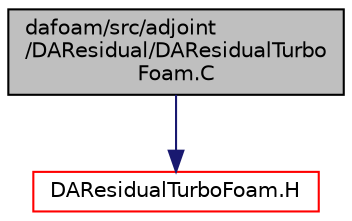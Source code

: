 digraph "dafoam/src/adjoint/DAResidual/DAResidualTurboFoam.C"
{
  bgcolor="transparent";
  edge [fontname="Helvetica",fontsize="10",labelfontname="Helvetica",labelfontsize="10"];
  node [fontname="Helvetica",fontsize="10",shape=record];
  Node0 [label="dafoam/src/adjoint\l/DAResidual/DAResidualTurbo\lFoam.C",height=0.2,width=0.4,color="black", fillcolor="grey75", style="filled", fontcolor="black"];
  Node0 -> Node1 [color="midnightblue",fontsize="10",style="solid",fontname="Helvetica"];
  Node1 [label="DAResidualTurboFoam.H",height=0.2,width=0.4,color="red",URL="$DAResidualTurboFoam_8H.html"];
}
